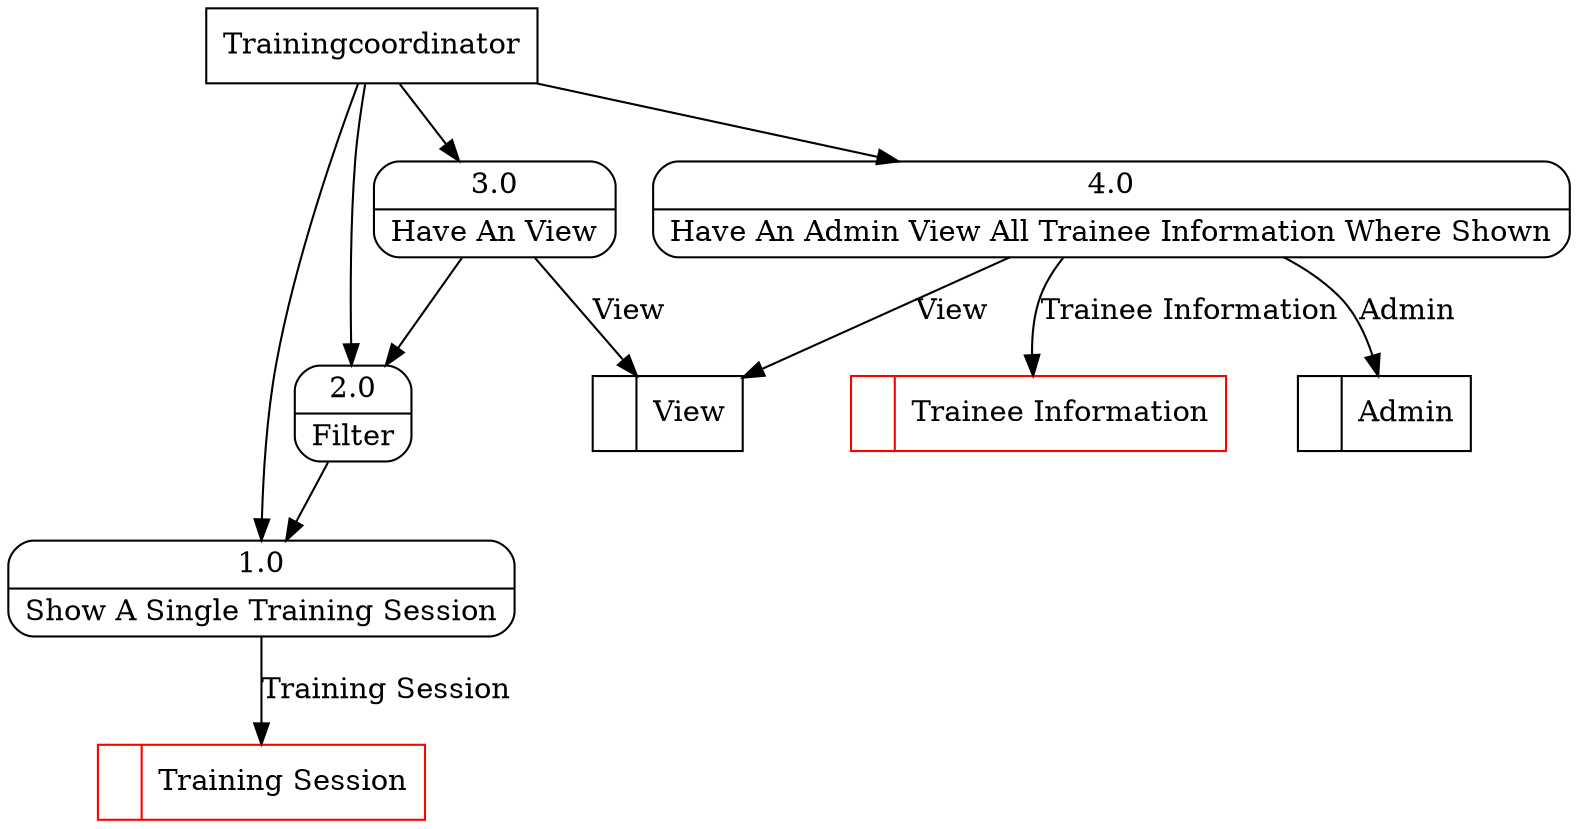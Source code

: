 digraph dfd2{ 
node[shape=record]
200 [label="<f0>  |<f1> Trainee Information " color=red];
201 [label="<f0>  |<f1> View " ];
202 [label="<f0>  |<f1> Training Session " color=red];
203 [label="<f0>  |<f1> Admin " ];
204 [label="Trainingcoordinator" shape=box];
205 [label="{<f0> 1.0|<f1> Show A Single Training Session }" shape=Mrecord];
206 [label="{<f0> 2.0|<f1> Filter }" shape=Mrecord];
207 [label="{<f0> 3.0|<f1> Have An View }" shape=Mrecord];
208 [label="{<f0> 4.0|<f1> Have An Admin View All Trainee Information Where Shown }" shape=Mrecord];
204 -> 205
204 -> 206
204 -> 207
204 -> 208
205 -> 202 [label="Training Session"]
206 -> 205
207 -> 206
207 -> 201 [label="View"]
208 -> 200 [label="Trainee Information"]
208 -> 201 [label="View"]
208 -> 203 [label="Admin"]
}